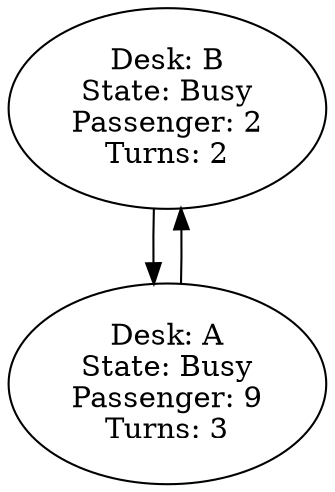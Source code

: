 digraph listadesk {
Node298667240[label="Desk: B&#92;nState: Busy&#92;nPassenger: 2&#92;nTurns: 2"];
Node298667240->Node1040295307;
Node1040295307->Node298667240;
Node1040295307[label="Desk: A&#92;nState: Busy&#92;nPassenger: 9&#92;nTurns: 3"];

}
